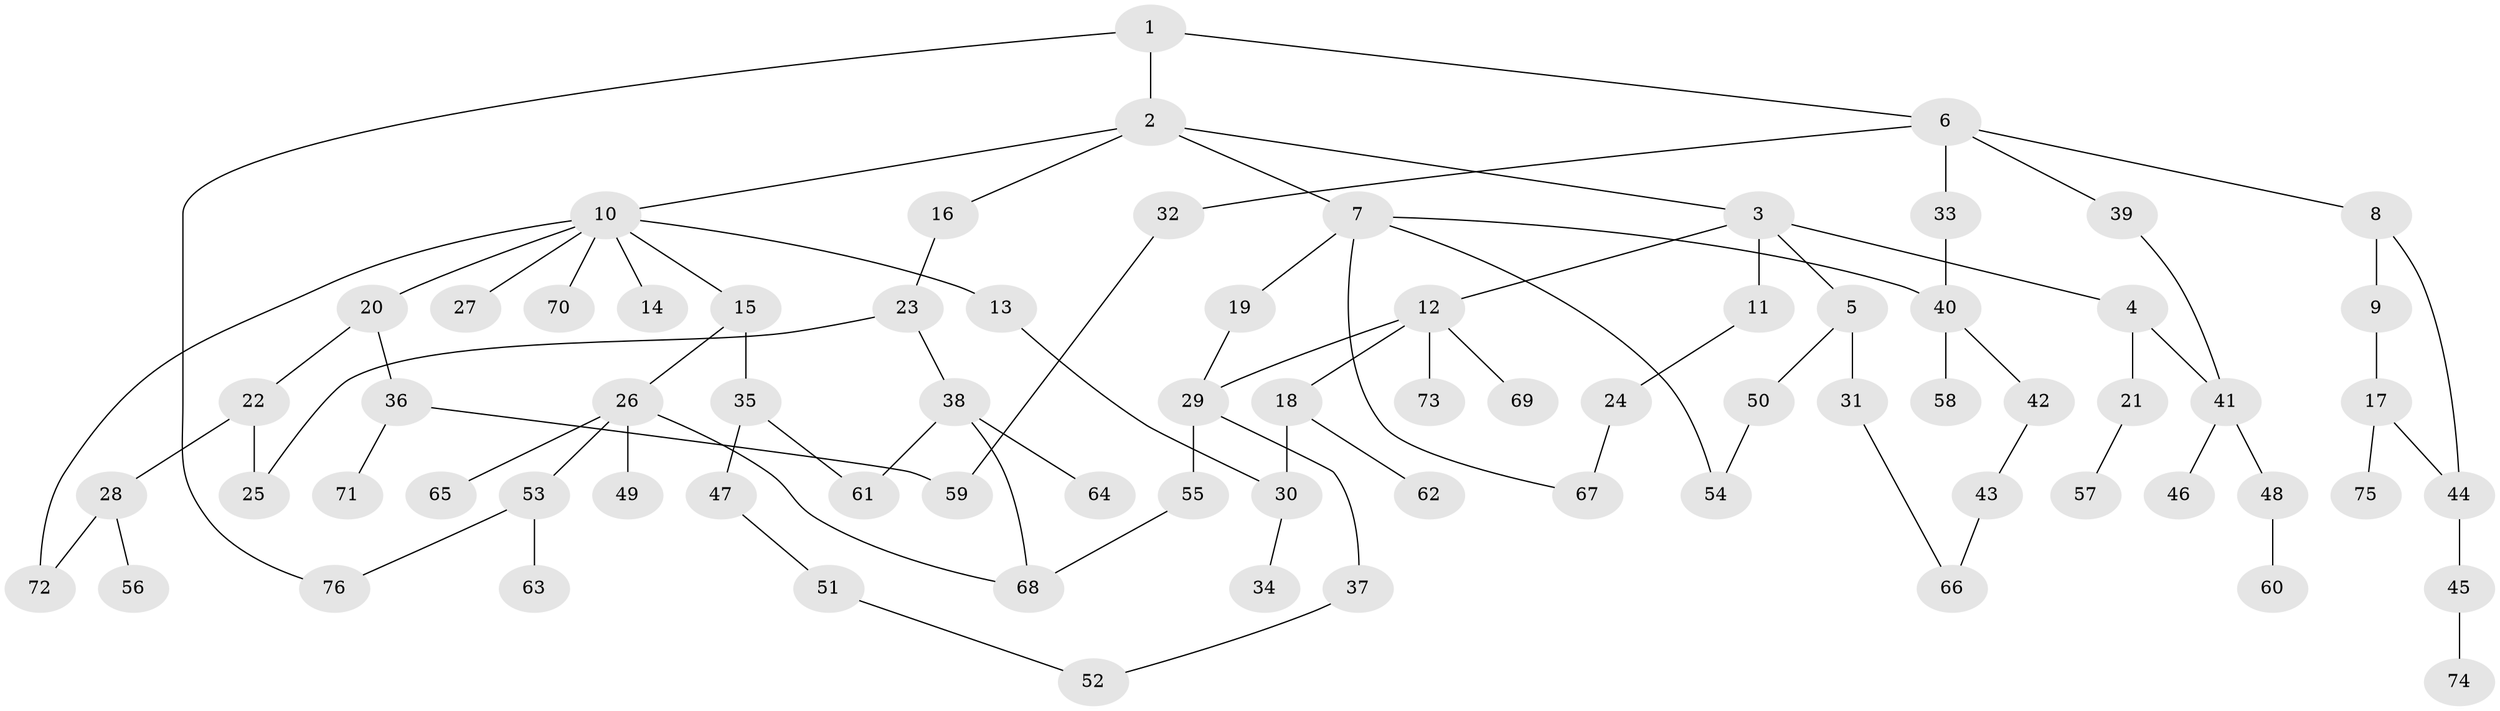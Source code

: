 // Generated by graph-tools (version 1.1) at 2025/25/03/09/25 03:25:35]
// undirected, 76 vertices, 91 edges
graph export_dot {
graph [start="1"]
  node [color=gray90,style=filled];
  1;
  2;
  3;
  4;
  5;
  6;
  7;
  8;
  9;
  10;
  11;
  12;
  13;
  14;
  15;
  16;
  17;
  18;
  19;
  20;
  21;
  22;
  23;
  24;
  25;
  26;
  27;
  28;
  29;
  30;
  31;
  32;
  33;
  34;
  35;
  36;
  37;
  38;
  39;
  40;
  41;
  42;
  43;
  44;
  45;
  46;
  47;
  48;
  49;
  50;
  51;
  52;
  53;
  54;
  55;
  56;
  57;
  58;
  59;
  60;
  61;
  62;
  63;
  64;
  65;
  66;
  67;
  68;
  69;
  70;
  71;
  72;
  73;
  74;
  75;
  76;
  1 -- 2;
  1 -- 6;
  1 -- 76;
  2 -- 3;
  2 -- 7;
  2 -- 10;
  2 -- 16;
  3 -- 4;
  3 -- 5;
  3 -- 11;
  3 -- 12;
  4 -- 21;
  4 -- 41;
  5 -- 31;
  5 -- 50;
  6 -- 8;
  6 -- 32;
  6 -- 33;
  6 -- 39;
  7 -- 19;
  7 -- 40;
  7 -- 54;
  7 -- 67;
  8 -- 9;
  8 -- 44;
  9 -- 17;
  10 -- 13;
  10 -- 14;
  10 -- 15;
  10 -- 20;
  10 -- 27;
  10 -- 70;
  10 -- 72;
  11 -- 24;
  12 -- 18;
  12 -- 29;
  12 -- 69;
  12 -- 73;
  13 -- 30;
  15 -- 26;
  15 -- 35;
  16 -- 23;
  17 -- 44;
  17 -- 75;
  18 -- 30;
  18 -- 62;
  19 -- 29;
  20 -- 22;
  20 -- 36;
  21 -- 57;
  22 -- 25;
  22 -- 28;
  23 -- 38;
  23 -- 25;
  24 -- 67;
  26 -- 49;
  26 -- 53;
  26 -- 65;
  26 -- 68;
  28 -- 56;
  28 -- 72;
  29 -- 37;
  29 -- 55;
  30 -- 34;
  31 -- 66;
  32 -- 59;
  33 -- 40;
  35 -- 47;
  35 -- 61;
  36 -- 59;
  36 -- 71;
  37 -- 52;
  38 -- 61;
  38 -- 64;
  38 -- 68;
  39 -- 41;
  40 -- 42;
  40 -- 58;
  41 -- 46;
  41 -- 48;
  42 -- 43;
  43 -- 66;
  44 -- 45;
  45 -- 74;
  47 -- 51;
  48 -- 60;
  50 -- 54;
  51 -- 52;
  53 -- 63;
  53 -- 76;
  55 -- 68;
}
